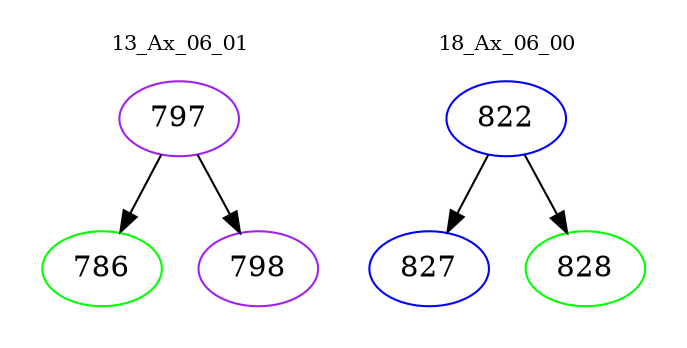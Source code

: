 digraph{
subgraph cluster_0 {
color = white
label = "13_Ax_06_01";
fontsize=10;
T0_797 [label="797", color="purple"]
T0_797 -> T0_786 [color="black"]
T0_786 [label="786", color="green"]
T0_797 -> T0_798 [color="black"]
T0_798 [label="798", color="purple"]
}
subgraph cluster_1 {
color = white
label = "18_Ax_06_00";
fontsize=10;
T1_822 [label="822", color="blue"]
T1_822 -> T1_827 [color="black"]
T1_827 [label="827", color="blue"]
T1_822 -> T1_828 [color="black"]
T1_828 [label="828", color="green"]
}
}
